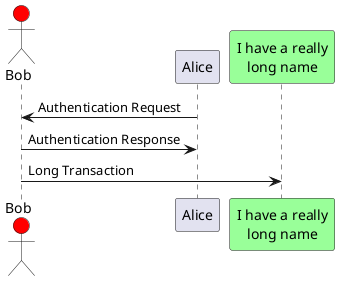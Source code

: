 @startuml
actor Bob #Red
participant Alice
participant "I have a really\nlong name" as L #99FF99
participant "I have a really\nlong name" as L #99FF99
/' You can also declare:
   participant L as "I have a really\nlong name"  #99FF99
'/
Alice->Bob: Authentication Request
Bob->Alice: Authentication Response
Bob->L: Long Transaction 
@enduml